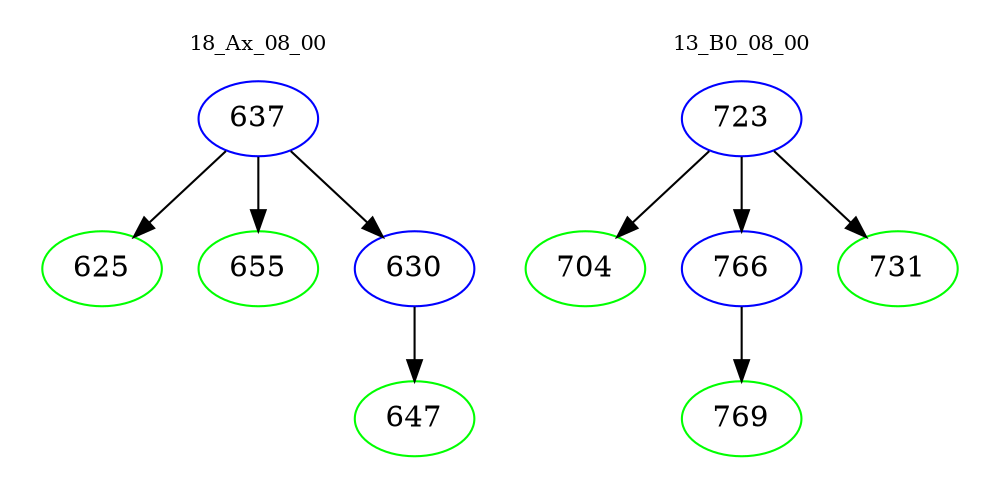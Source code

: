 digraph{
subgraph cluster_0 {
color = white
label = "18_Ax_08_00";
fontsize=10;
T0_637 [label="637", color="blue"]
T0_637 -> T0_625 [color="black"]
T0_625 [label="625", color="green"]
T0_637 -> T0_655 [color="black"]
T0_655 [label="655", color="green"]
T0_637 -> T0_630 [color="black"]
T0_630 [label="630", color="blue"]
T0_630 -> T0_647 [color="black"]
T0_647 [label="647", color="green"]
}
subgraph cluster_1 {
color = white
label = "13_B0_08_00";
fontsize=10;
T1_723 [label="723", color="blue"]
T1_723 -> T1_704 [color="black"]
T1_704 [label="704", color="green"]
T1_723 -> T1_766 [color="black"]
T1_766 [label="766", color="blue"]
T1_766 -> T1_769 [color="black"]
T1_769 [label="769", color="green"]
T1_723 -> T1_731 [color="black"]
T1_731 [label="731", color="green"]
}
}
